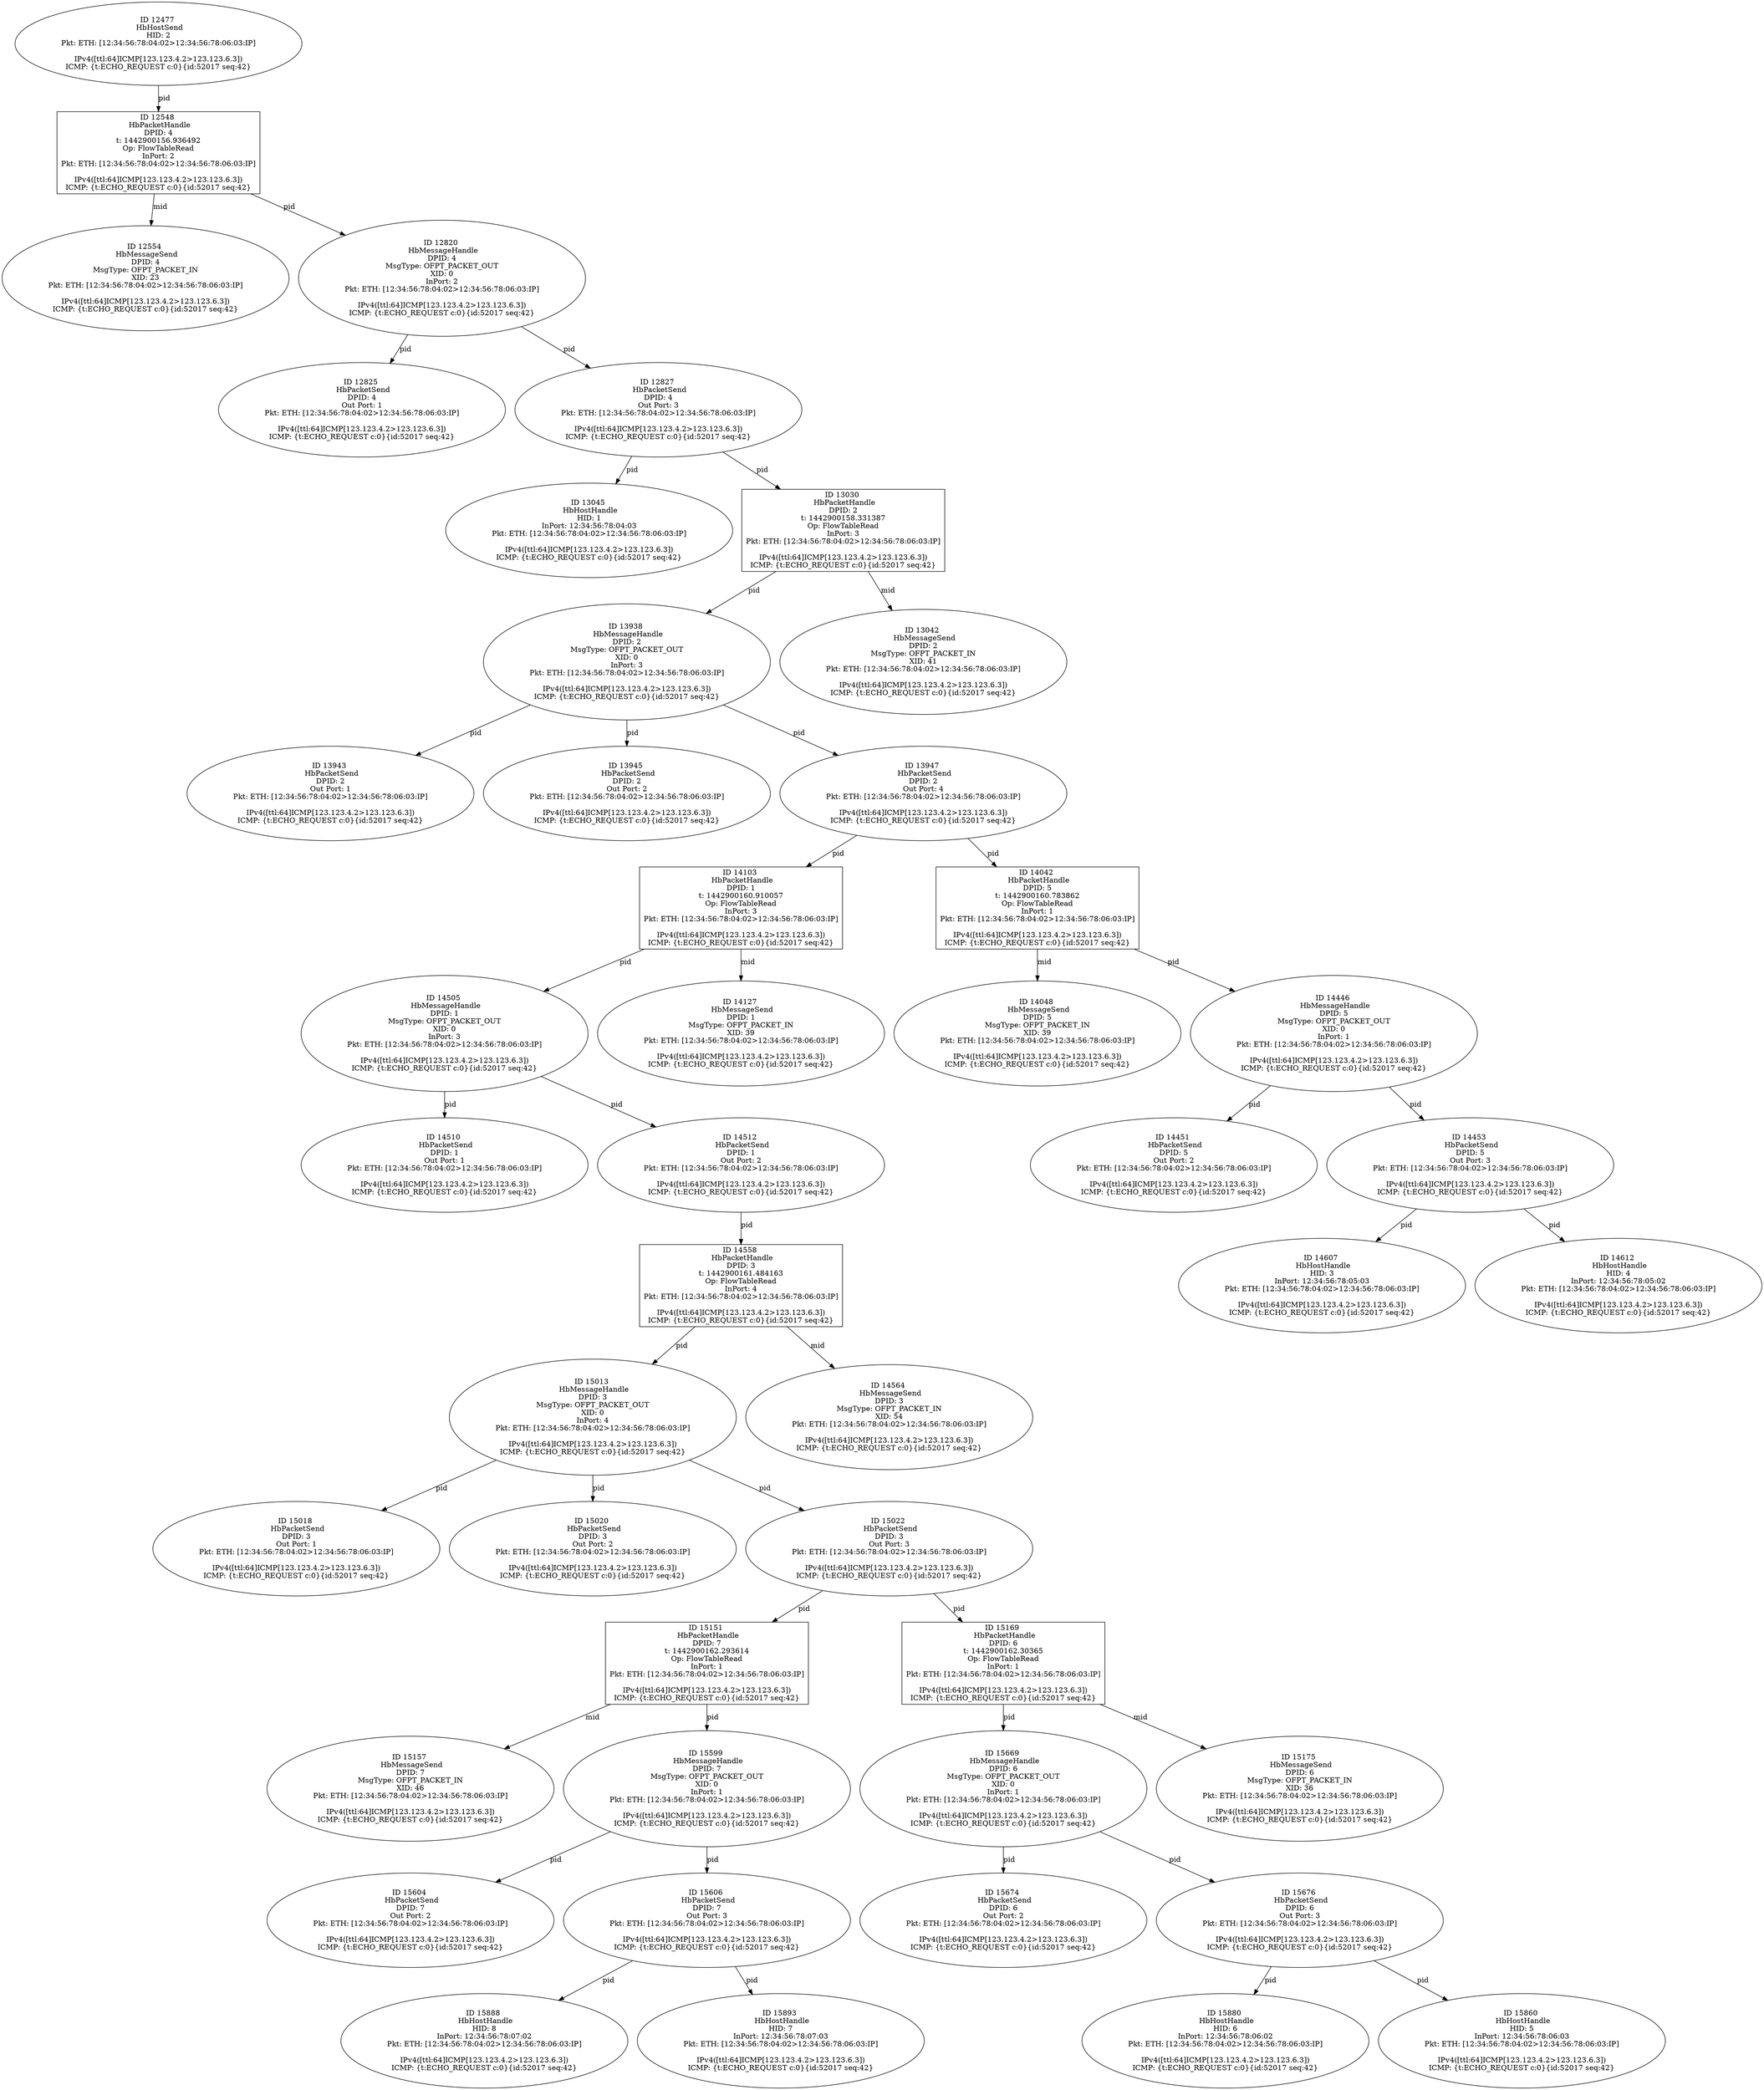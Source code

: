 strict digraph G {
12548 [shape=box, event=<hb_events.HbPacketHandle object at 0x10a9deb50>, label="ID 12548 
 HbPacketHandle
DPID: 4
t: 1442900156.936492
Op: FlowTableRead
InPort: 2
Pkt: ETH: [12:34:56:78:04:02>12:34:56:78:06:03:IP]

IPv4([ttl:64]ICMP[123.123.4.2>123.123.6.3])
ICMP: {t:ECHO_REQUEST c:0}{id:52017 seq:42}"];
15880 [shape=oval, event=<hb_events.HbHostHandle object at 0x10b2f5a50>, label="ID 15880 
 HbHostHandle
HID: 6
InPort: 12:34:56:78:06:02
Pkt: ETH: [12:34:56:78:04:02>12:34:56:78:06:03:IP]

IPv4([ttl:64]ICMP[123.123.4.2>123.123.6.3])
ICMP: {t:ECHO_REQUEST c:0}{id:52017 seq:42}"];
12554 [shape=oval, event=<hb_events.HbMessageSend object at 0x10aa476d0>, label="ID 12554 
 HbMessageSend
DPID: 4
MsgType: OFPT_PACKET_IN
XID: 23
Pkt: ETH: [12:34:56:78:04:02>12:34:56:78:06:03:IP]

IPv4([ttl:64]ICMP[123.123.4.2>123.123.6.3])
ICMP: {t:ECHO_REQUEST c:0}{id:52017 seq:42}"];
14607 [shape=oval, event=<hb_events.HbHostHandle object at 0x10b0cee90>, label="ID 14607 
 HbHostHandle
HID: 3
InPort: 12:34:56:78:05:03
Pkt: ETH: [12:34:56:78:04:02>12:34:56:78:06:03:IP]

IPv4([ttl:64]ICMP[123.123.4.2>123.123.6.3])
ICMP: {t:ECHO_REQUEST c:0}{id:52017 seq:42}"];
15888 [shape=oval, event=<hb_events.HbHostHandle object at 0x10b2fe850>, label="ID 15888 
 HbHostHandle
HID: 8
InPort: 12:34:56:78:07:02
Pkt: ETH: [12:34:56:78:04:02>12:34:56:78:06:03:IP]

IPv4([ttl:64]ICMP[123.123.4.2>123.123.6.3])
ICMP: {t:ECHO_REQUEST c:0}{id:52017 seq:42}"];
14612 [shape=oval, event=<hb_events.HbHostHandle object at 0x10b0d3350>, label="ID 14612 
 HbHostHandle
HID: 4
InPort: 12:34:56:78:05:02
Pkt: ETH: [12:34:56:78:04:02>12:34:56:78:06:03:IP]

IPv4([ttl:64]ICMP[123.123.4.2>123.123.6.3])
ICMP: {t:ECHO_REQUEST c:0}{id:52017 seq:42}"];
14510 [shape=oval, event=<hb_events.HbPacketSend object at 0x10b0ab790>, label="ID 14510 
 HbPacketSend
DPID: 1
Out Port: 1
Pkt: ETH: [12:34:56:78:04:02>12:34:56:78:06:03:IP]

IPv4([ttl:64]ICMP[123.123.4.2>123.123.6.3])
ICMP: {t:ECHO_REQUEST c:0}{id:52017 seq:42}"];
14103 [shape=box, event=<hb_events.HbPacketHandle object at 0x10aff3750>, label="ID 14103 
 HbPacketHandle
DPID: 1
t: 1442900160.910057
Op: FlowTableRead
InPort: 3
Pkt: ETH: [12:34:56:78:04:02>12:34:56:78:06:03:IP]

IPv4([ttl:64]ICMP[123.123.4.2>123.123.6.3])
ICMP: {t:ECHO_REQUEST c:0}{id:52017 seq:42}"];
12825 [shape=oval, event=<hb_events.HbPacketSend object at 0x10abae650>, label="ID 12825 
 HbPacketSend
DPID: 4
Out Port: 1
Pkt: ETH: [12:34:56:78:04:02>12:34:56:78:06:03:IP]

IPv4([ttl:64]ICMP[123.123.4.2>123.123.6.3])
ICMP: {t:ECHO_REQUEST c:0}{id:52017 seq:42}"];
12827 [shape=oval, event=<hb_events.HbPacketSend object at 0x10abae890>, label="ID 12827 
 HbPacketSend
DPID: 4
Out Port: 3
Pkt: ETH: [12:34:56:78:04:02>12:34:56:78:06:03:IP]

IPv4([ttl:64]ICMP[123.123.4.2>123.123.6.3])
ICMP: {t:ECHO_REQUEST c:0}{id:52017 seq:42}"];
15013 [shape=oval, event=<hb_events.HbMessageHandle object at 0x10b196610>, label="ID 15013 
 HbMessageHandle
DPID: 3
MsgType: OFPT_PACKET_OUT
XID: 0
InPort: 4
Pkt: ETH: [12:34:56:78:04:02>12:34:56:78:06:03:IP]

IPv4([ttl:64]ICMP[123.123.4.2>123.123.6.3])
ICMP: {t:ECHO_REQUEST c:0}{id:52017 seq:42}"];
14505 [shape=oval, event=<hb_events.HbMessageHandle object at 0x10b0a7690>, label="ID 14505 
 HbMessageHandle
DPID: 1
MsgType: OFPT_PACKET_OUT
XID: 0
InPort: 3
Pkt: ETH: [12:34:56:78:04:02>12:34:56:78:06:03:IP]

IPv4([ttl:64]ICMP[123.123.4.2>123.123.6.3])
ICMP: {t:ECHO_REQUEST c:0}{id:52017 seq:42}"];
15018 [shape=oval, event=<hb_events.HbPacketSend object at 0x10b19c610>, label="ID 15018 
 HbPacketSend
DPID: 3
Out Port: 1
Pkt: ETH: [12:34:56:78:04:02>12:34:56:78:06:03:IP]

IPv4([ttl:64]ICMP[123.123.4.2>123.123.6.3])
ICMP: {t:ECHO_REQUEST c:0}{id:52017 seq:42}"];
15020 [shape=oval, event=<hb_events.HbPacketSend object at 0x10b19c850>, label="ID 15020 
 HbPacketSend
DPID: 3
Out Port: 2
Pkt: ETH: [12:34:56:78:04:02>12:34:56:78:06:03:IP]

IPv4([ttl:64]ICMP[123.123.4.2>123.123.6.3])
ICMP: {t:ECHO_REQUEST c:0}{id:52017 seq:42}"];
13938 [shape=oval, event=<hb_events.HbMessageHandle object at 0x10afba290>, label="ID 13938 
 HbMessageHandle
DPID: 2
MsgType: OFPT_PACKET_OUT
XID: 0
InPort: 3
Pkt: ETH: [12:34:56:78:04:02>12:34:56:78:06:03:IP]

IPv4([ttl:64]ICMP[123.123.4.2>123.123.6.3])
ICMP: {t:ECHO_REQUEST c:0}{id:52017 seq:42}"];
15022 [shape=oval, event=<hb_events.HbPacketSend object at 0x10b19ca90>, label="ID 15022 
 HbPacketSend
DPID: 3
Out Port: 3
Pkt: ETH: [12:34:56:78:04:02>12:34:56:78:06:03:IP]

IPv4([ttl:64]ICMP[123.123.4.2>123.123.6.3])
ICMP: {t:ECHO_REQUEST c:0}{id:52017 seq:42}"];
15151 [shape=box, event=<hb_events.HbPacketHandle object at 0x10b1ba710>, label="ID 15151 
 HbPacketHandle
DPID: 7
t: 1442900162.293614
Op: FlowTableRead
InPort: 1
Pkt: ETH: [12:34:56:78:04:02>12:34:56:78:06:03:IP]

IPv4([ttl:64]ICMP[123.123.4.2>123.123.6.3])
ICMP: {t:ECHO_REQUEST c:0}{id:52017 seq:42}"];
14512 [shape=oval, event=<hb_events.HbPacketSend object at 0x10b0ab9d0>, label="ID 14512 
 HbPacketSend
DPID: 1
Out Port: 2
Pkt: ETH: [12:34:56:78:04:02>12:34:56:78:06:03:IP]

IPv4([ttl:64]ICMP[123.123.4.2>123.123.6.3])
ICMP: {t:ECHO_REQUEST c:0}{id:52017 seq:42}"];
12820 [shape=oval, event=<hb_events.HbMessageHandle object at 0x10ab992d0>, label="ID 12820 
 HbMessageHandle
DPID: 4
MsgType: OFPT_PACKET_OUT
XID: 0
InPort: 2
Pkt: ETH: [12:34:56:78:04:02>12:34:56:78:06:03:IP]

IPv4([ttl:64]ICMP[123.123.4.2>123.123.6.3])
ICMP: {t:ECHO_REQUEST c:0}{id:52017 seq:42}"];
15157 [shape=oval, event=<hb_events.HbMessageSend object at 0x10b1baed0>, label="ID 15157 
 HbMessageSend
DPID: 7
MsgType: OFPT_PACKET_IN
XID: 46
Pkt: ETH: [12:34:56:78:04:02>12:34:56:78:06:03:IP]

IPv4([ttl:64]ICMP[123.123.4.2>123.123.6.3])
ICMP: {t:ECHO_REQUEST c:0}{id:52017 seq:42}"];
15860 [shape=oval, event=<hb_events.HbHostHandle object at 0x10b2ee290>, label="ID 15860 
 HbHostHandle
HID: 5
InPort: 12:34:56:78:06:03
Pkt: ETH: [12:34:56:78:04:02>12:34:56:78:06:03:IP]

IPv4([ttl:64]ICMP[123.123.4.2>123.123.6.3])
ICMP: {t:ECHO_REQUEST c:0}{id:52017 seq:42}"];
15674 [shape=oval, event=<hb_events.HbPacketSend object at 0x10b28fdd0>, label="ID 15674 
 HbPacketSend
DPID: 6
Out Port: 2
Pkt: ETH: [12:34:56:78:04:02>12:34:56:78:06:03:IP]

IPv4([ttl:64]ICMP[123.123.4.2>123.123.6.3])
ICMP: {t:ECHO_REQUEST c:0}{id:52017 seq:42}"];
15676 [shape=oval, event=<hb_events.HbPacketSend object at 0x10b29b050>, label="ID 15676 
 HbPacketSend
DPID: 6
Out Port: 3
Pkt: ETH: [12:34:56:78:04:02>12:34:56:78:06:03:IP]

IPv4([ttl:64]ICMP[123.123.4.2>123.123.6.3])
ICMP: {t:ECHO_REQUEST c:0}{id:52017 seq:42}"];
12477 [shape=oval, event=<hb_events.HbHostSend object at 0x10a9abd50>, label="ID 12477 
 HbHostSend
HID: 2
Pkt: ETH: [12:34:56:78:04:02>12:34:56:78:06:03:IP]

IPv4([ttl:64]ICMP[123.123.4.2>123.123.6.3])
ICMP: {t:ECHO_REQUEST c:0}{id:52017 seq:42}"];
15669 [shape=oval, event=<hb_events.HbMessageHandle object at 0x10b28f350>, label="ID 15669 
 HbMessageHandle
DPID: 6
MsgType: OFPT_PACKET_OUT
XID: 0
InPort: 1
Pkt: ETH: [12:34:56:78:04:02>12:34:56:78:06:03:IP]

IPv4([ttl:64]ICMP[123.123.4.2>123.123.6.3])
ICMP: {t:ECHO_REQUEST c:0}{id:52017 seq:42}"];
15169 [shape=box, event=<hb_events.HbPacketHandle object at 0x10b1bd110>, label="ID 15169 
 HbPacketHandle
DPID: 6
t: 1442900162.30365
Op: FlowTableRead
InPort: 1
Pkt: ETH: [12:34:56:78:04:02>12:34:56:78:06:03:IP]

IPv4([ttl:64]ICMP[123.123.4.2>123.123.6.3])
ICMP: {t:ECHO_REQUEST c:0}{id:52017 seq:42}"];
15175 [shape=oval, event=<hb_events.HbMessageSend object at 0x10b1bd850>, label="ID 15175 
 HbMessageSend
DPID: 6
MsgType: OFPT_PACKET_IN
XID: 36
Pkt: ETH: [12:34:56:78:04:02>12:34:56:78:06:03:IP]

IPv4([ttl:64]ICMP[123.123.4.2>123.123.6.3])
ICMP: {t:ECHO_REQUEST c:0}{id:52017 seq:42}"];
14127 [shape=oval, event=<hb_events.HbMessageSend object at 0x10b001c50>, label="ID 14127 
 HbMessageSend
DPID: 1
MsgType: OFPT_PACKET_IN
XID: 39
Pkt: ETH: [12:34:56:78:04:02>12:34:56:78:06:03:IP]

IPv4([ttl:64]ICMP[123.123.4.2>123.123.6.3])
ICMP: {t:ECHO_REQUEST c:0}{id:52017 seq:42}"];
14042 [shape=box, event=<hb_events.HbPacketHandle object at 0x10afda150>, label="ID 14042 
 HbPacketHandle
DPID: 5
t: 1442900160.783862
Op: FlowTableRead
InPort: 1
Pkt: ETH: [12:34:56:78:04:02>12:34:56:78:06:03:IP]

IPv4([ttl:64]ICMP[123.123.4.2>123.123.6.3])
ICMP: {t:ECHO_REQUEST c:0}{id:52017 seq:42}"];
13045 [shape=oval, event=<hb_events.HbHostHandle object at 0x10ac8fd50>, label="ID 13045 
 HbHostHandle
HID: 1
InPort: 12:34:56:78:04:03
Pkt: ETH: [12:34:56:78:04:02>12:34:56:78:06:03:IP]

IPv4([ttl:64]ICMP[123.123.4.2>123.123.6.3])
ICMP: {t:ECHO_REQUEST c:0}{id:52017 seq:42}"];
14558 [shape=box, event=<hb_events.HbPacketHandle object at 0x10b0ba190>, label="ID 14558 
 HbPacketHandle
DPID: 3
t: 1442900161.484163
Op: FlowTableRead
InPort: 4
Pkt: ETH: [12:34:56:78:04:02>12:34:56:78:06:03:IP]

IPv4([ttl:64]ICMP[123.123.4.2>123.123.6.3])
ICMP: {t:ECHO_REQUEST c:0}{id:52017 seq:42}"];
14048 [shape=oval, event=<hb_events.HbMessageSend object at 0x10afda890>, label="ID 14048 
 HbMessageSend
DPID: 5
MsgType: OFPT_PACKET_IN
XID: 39
Pkt: ETH: [12:34:56:78:04:02>12:34:56:78:06:03:IP]

IPv4([ttl:64]ICMP[123.123.4.2>123.123.6.3])
ICMP: {t:ECHO_REQUEST c:0}{id:52017 seq:42}"];
14564 [shape=oval, event=<hb_events.HbMessageSend object at 0x10b0bac50>, label="ID 14564 
 HbMessageSend
DPID: 3
MsgType: OFPT_PACKET_IN
XID: 54
Pkt: ETH: [12:34:56:78:04:02>12:34:56:78:06:03:IP]

IPv4([ttl:64]ICMP[123.123.4.2>123.123.6.3])
ICMP: {t:ECHO_REQUEST c:0}{id:52017 seq:42}"];
13030 [shape=box, event=<hb_events.HbPacketHandle object at 0x10ac8f610>, label="ID 13030 
 HbPacketHandle
DPID: 2
t: 1442900158.331387
Op: FlowTableRead
InPort: 3
Pkt: ETH: [12:34:56:78:04:02>12:34:56:78:06:03:IP]

IPv4([ttl:64]ICMP[123.123.4.2>123.123.6.3])
ICMP: {t:ECHO_REQUEST c:0}{id:52017 seq:42}"];
14446 [shape=oval, event=<hb_events.HbMessageHandle object at 0x10b08a450>, label="ID 14446 
 HbMessageHandle
DPID: 5
MsgType: OFPT_PACKET_OUT
XID: 0
InPort: 1
Pkt: ETH: [12:34:56:78:04:02>12:34:56:78:06:03:IP]

IPv4([ttl:64]ICMP[123.123.4.2>123.123.6.3])
ICMP: {t:ECHO_REQUEST c:0}{id:52017 seq:42}"];
15599 [shape=oval, event=<hb_events.HbMessageHandle object at 0x10b27df10>, label="ID 15599 
 HbMessageHandle
DPID: 7
MsgType: OFPT_PACKET_OUT
XID: 0
InPort: 1
Pkt: ETH: [12:34:56:78:04:02>12:34:56:78:06:03:IP]

IPv4([ttl:64]ICMP[123.123.4.2>123.123.6.3])
ICMP: {t:ECHO_REQUEST c:0}{id:52017 seq:42}"];
13042 [shape=oval, event=<hb_events.HbMessageSend object at 0x10ac8fad0>, label="ID 13042 
 HbMessageSend
DPID: 2
MsgType: OFPT_PACKET_IN
XID: 41
Pkt: ETH: [12:34:56:78:04:02>12:34:56:78:06:03:IP]

IPv4([ttl:64]ICMP[123.123.4.2>123.123.6.3])
ICMP: {t:ECHO_REQUEST c:0}{id:52017 seq:42}"];
14451 [shape=oval, event=<hb_events.HbPacketSend object at 0x10b08a950>, label="ID 14451 
 HbPacketSend
DPID: 5
Out Port: 2
Pkt: ETH: [12:34:56:78:04:02>12:34:56:78:06:03:IP]

IPv4([ttl:64]ICMP[123.123.4.2>123.123.6.3])
ICMP: {t:ECHO_REQUEST c:0}{id:52017 seq:42}"];
15604 [shape=oval, event=<hb_events.HbPacketSend object at 0x10b282450>, label="ID 15604 
 HbPacketSend
DPID: 7
Out Port: 2
Pkt: ETH: [12:34:56:78:04:02>12:34:56:78:06:03:IP]

IPv4([ttl:64]ICMP[123.123.4.2>123.123.6.3])
ICMP: {t:ECHO_REQUEST c:0}{id:52017 seq:42}"];
14453 [shape=oval, event=<hb_events.HbPacketSend object at 0x10b08ab90>, label="ID 14453 
 HbPacketSend
DPID: 5
Out Port: 3
Pkt: ETH: [12:34:56:78:04:02>12:34:56:78:06:03:IP]

IPv4([ttl:64]ICMP[123.123.4.2>123.123.6.3])
ICMP: {t:ECHO_REQUEST c:0}{id:52017 seq:42}"];
15606 [shape=oval, event=<hb_events.HbPacketSend object at 0x10b282690>, label="ID 15606 
 HbPacketSend
DPID: 7
Out Port: 3
Pkt: ETH: [12:34:56:78:04:02>12:34:56:78:06:03:IP]

IPv4([ttl:64]ICMP[123.123.4.2>123.123.6.3])
ICMP: {t:ECHO_REQUEST c:0}{id:52017 seq:42}"];
13943 [shape=oval, event=<hb_events.HbPacketSend object at 0x10af5f8d0>, label="ID 13943 
 HbPacketSend
DPID: 2
Out Port: 1
Pkt: ETH: [12:34:56:78:04:02>12:34:56:78:06:03:IP]

IPv4([ttl:64]ICMP[123.123.4.2>123.123.6.3])
ICMP: {t:ECHO_REQUEST c:0}{id:52017 seq:42}"];
13945 [shape=oval, event=<hb_events.HbPacketSend object at 0x10af5fb10>, label="ID 13945 
 HbPacketSend
DPID: 2
Out Port: 2
Pkt: ETH: [12:34:56:78:04:02>12:34:56:78:06:03:IP]

IPv4([ttl:64]ICMP[123.123.4.2>123.123.6.3])
ICMP: {t:ECHO_REQUEST c:0}{id:52017 seq:42}"];
13947 [shape=oval, event=<hb_events.HbPacketSend object at 0x10af5fd50>, label="ID 13947 
 HbPacketSend
DPID: 2
Out Port: 4
Pkt: ETH: [12:34:56:78:04:02>12:34:56:78:06:03:IP]

IPv4([ttl:64]ICMP[123.123.4.2>123.123.6.3])
ICMP: {t:ECHO_REQUEST c:0}{id:52017 seq:42}"];
15893 [shape=oval, event=<hb_events.HbHostHandle object at 0x10b2fecd0>, label="ID 15893 
 HbHostHandle
HID: 7
InPort: 12:34:56:78:07:03
Pkt: ETH: [12:34:56:78:04:02>12:34:56:78:06:03:IP]

IPv4([ttl:64]ICMP[123.123.4.2>123.123.6.3])
ICMP: {t:ECHO_REQUEST c:0}{id:52017 seq:42}"];
12548 -> 12554  [rel=mid, label=mid];
12548 -> 12820  [rel=pid, label=pid];
12820 -> 12825  [rel=pid, label=pid];
12820 -> 12827  [rel=pid, label=pid];
15022 -> 15169  [rel=pid, label=pid];
15022 -> 15151  [rel=pid, label=pid];
14103 -> 14505  [rel=pid, label=pid];
14103 -> 14127  [rel=mid, label=mid];
12827 -> 13045  [rel=pid, label=pid];
12827 -> 13030  [rel=pid, label=pid];
15013 -> 15018  [rel=pid, label=pid];
15013 -> 15020  [rel=pid, label=pid];
15013 -> 15022  [rel=pid, label=pid];
14505 -> 14512  [rel=pid, label=pid];
14505 -> 14510  [rel=pid, label=pid];
15151 -> 15157  [rel=mid, label=mid];
15151 -> 15599  [rel=pid, label=pid];
14512 -> 14558  [rel=pid, label=pid];
15676 -> 15880  [rel=pid, label=pid];
15676 -> 15860  [rel=pid, label=pid];
12477 -> 12548  [rel=pid, label=pid];
15669 -> 15674  [rel=pid, label=pid];
15669 -> 15676  [rel=pid, label=pid];
15169 -> 15669  [rel=pid, label=pid];
15169 -> 15175  [rel=mid, label=mid];
14042 -> 14048  [rel=mid, label=mid];
14042 -> 14446  [rel=pid, label=pid];
14558 -> 14564  [rel=mid, label=mid];
14558 -> 15013  [rel=pid, label=pid];
13030 -> 13042  [rel=mid, label=mid];
13030 -> 13938  [rel=pid, label=pid];
14446 -> 14451  [rel=pid, label=pid];
14446 -> 14453  [rel=pid, label=pid];
15599 -> 15604  [rel=pid, label=pid];
15599 -> 15606  [rel=pid, label=pid];
13938 -> 13945  [rel=pid, label=pid];
13938 -> 13947  [rel=pid, label=pid];
13938 -> 13943  [rel=pid, label=pid];
15606 -> 15888  [rel=pid, label=pid];
15606 -> 15893  [rel=pid, label=pid];
13947 -> 14042  [rel=pid, label=pid];
13947 -> 14103  [rel=pid, label=pid];
14453 -> 14612  [rel=pid, label=pid];
14453 -> 14607  [rel=pid, label=pid];
}
